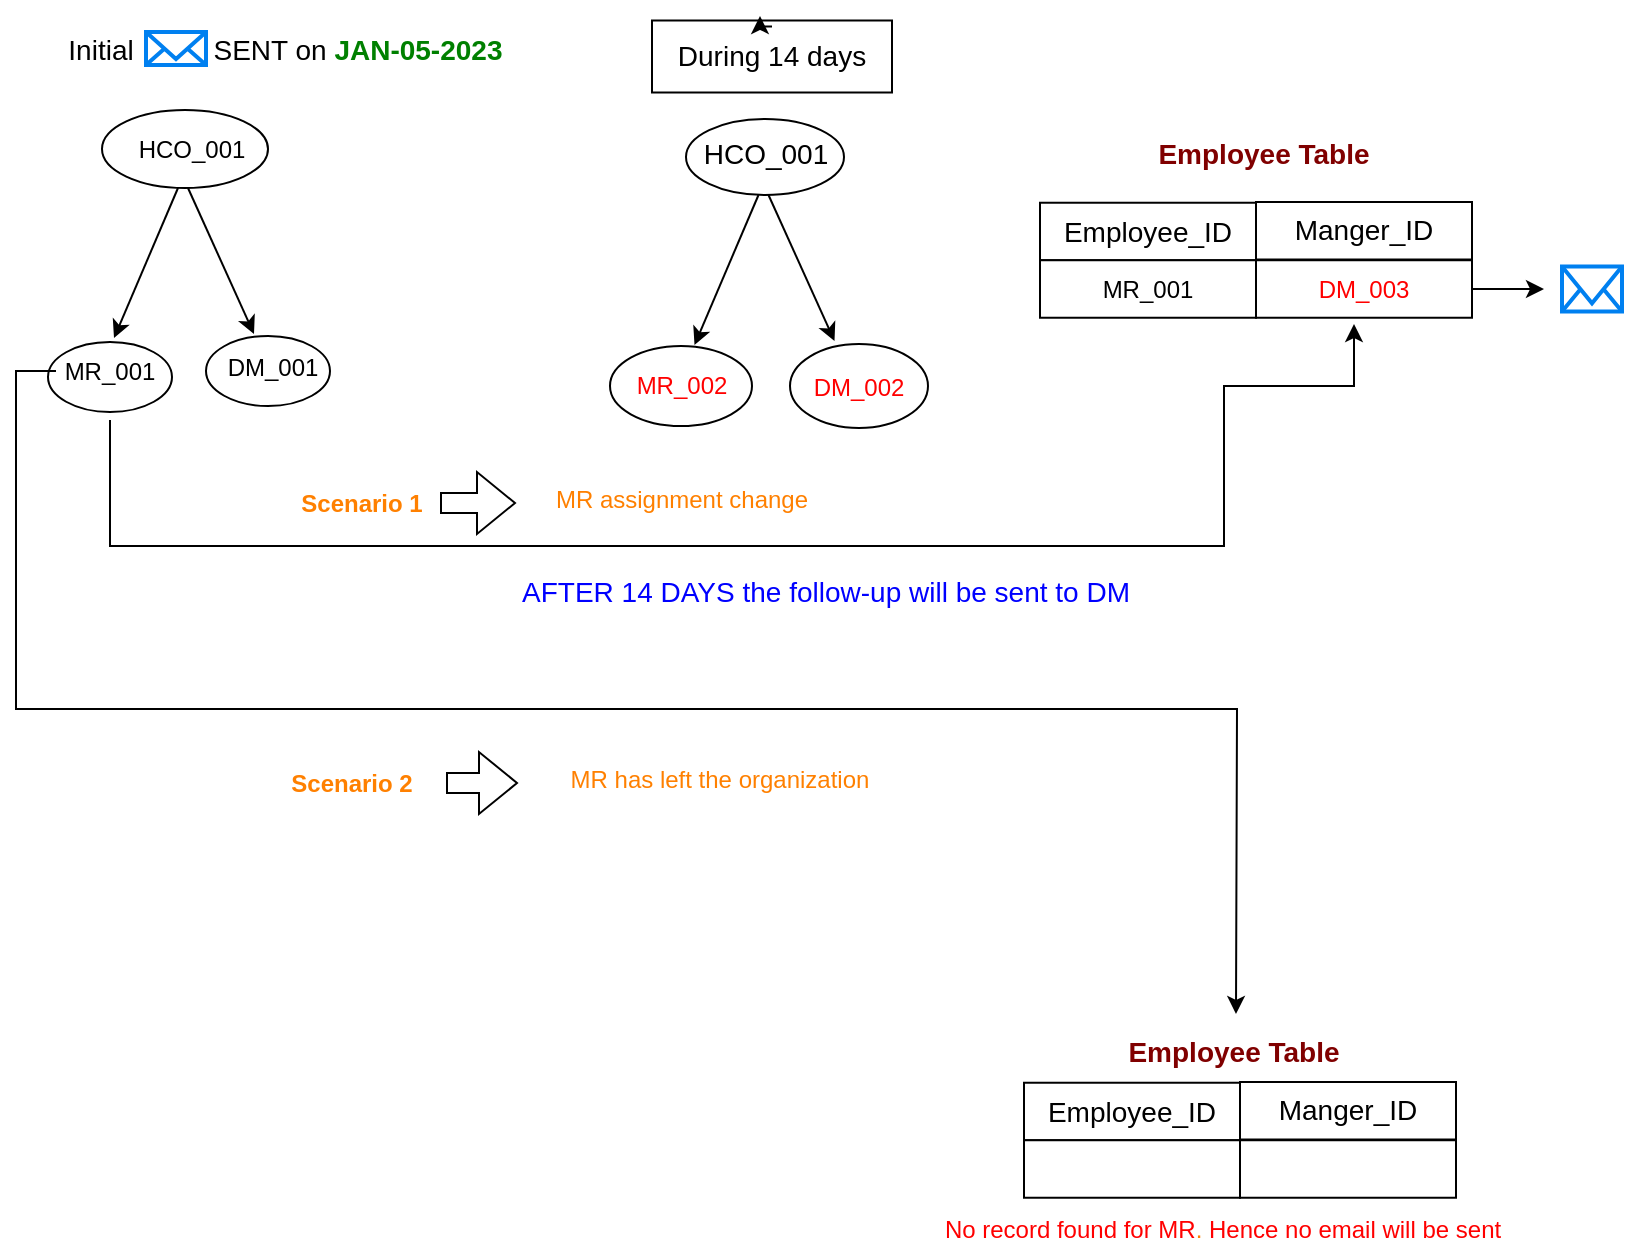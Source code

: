 <mxfile version="20.7.4" type="github">
  <diagram id="cPP8uyDvMr9w4AtACVv2" name="Page-1">
    <mxGraphModel dx="2284" dy="788" grid="0" gridSize="10" guides="1" tooltips="1" connect="1" arrows="1" fold="1" page="1" pageScale="1" pageWidth="850" pageHeight="1100" math="0" shadow="0">
      <root>
        <mxCell id="0" />
        <mxCell id="1" parent="0" />
        <mxCell id="47PZhOhdp5GFQi7_rv8r-1" value="" style="ellipse;whiteSpace=wrap;html=1;" vertex="1" parent="1">
          <mxGeometry x="29" y="92" width="83" height="39" as="geometry" />
        </mxCell>
        <mxCell id="47PZhOhdp5GFQi7_rv8r-2" value="HCO_001" style="text;html=1;strokeColor=none;fillColor=none;align=center;verticalAlign=middle;whiteSpace=wrap;rounded=0;" vertex="1" parent="1">
          <mxGeometry x="44" y="96.5" width="60" height="30" as="geometry" />
        </mxCell>
        <mxCell id="47PZhOhdp5GFQi7_rv8r-3" value="" style="endArrow=classic;html=1;rounded=0;" edge="1" parent="1">
          <mxGeometry width="50" height="50" relative="1" as="geometry">
            <mxPoint x="72" y="131" as="sourcePoint" />
            <mxPoint x="105" y="204" as="targetPoint" />
          </mxGeometry>
        </mxCell>
        <mxCell id="47PZhOhdp5GFQi7_rv8r-4" value="" style="endArrow=classic;html=1;rounded=0;" edge="1" parent="1">
          <mxGeometry x="0.247" y="26" width="50" height="50" relative="1" as="geometry">
            <mxPoint x="67" y="131" as="sourcePoint" />
            <mxPoint x="35" y="206" as="targetPoint" />
            <mxPoint as="offset" />
          </mxGeometry>
        </mxCell>
        <mxCell id="47PZhOhdp5GFQi7_rv8r-7" value="" style="ellipse;whiteSpace=wrap;html=1;" vertex="1" parent="1">
          <mxGeometry x="2" y="208" width="62" height="35" as="geometry" />
        </mxCell>
        <mxCell id="47PZhOhdp5GFQi7_rv8r-8" value="" style="ellipse;whiteSpace=wrap;html=1;" vertex="1" parent="1">
          <mxGeometry x="81" y="205" width="62" height="35" as="geometry" />
        </mxCell>
        <mxCell id="47PZhOhdp5GFQi7_rv8r-46" style="edgeStyle=orthogonalEdgeStyle;rounded=0;orthogonalLoop=1;jettySize=auto;html=1;fontSize=14;fontColor=#000000;" edge="1" parent="1">
          <mxGeometry relative="1" as="geometry">
            <mxPoint x="33" y="247" as="sourcePoint" />
            <mxPoint x="655" y="199" as="targetPoint" />
            <Array as="points">
              <mxPoint x="33" y="310" />
              <mxPoint x="590" y="310" />
              <mxPoint x="590" y="230" />
              <mxPoint x="655" y="230" />
            </Array>
          </mxGeometry>
        </mxCell>
        <mxCell id="47PZhOhdp5GFQi7_rv8r-70" style="edgeStyle=orthogonalEdgeStyle;rounded=0;orthogonalLoop=1;jettySize=auto;html=1;exitX=0;exitY=0.5;exitDx=0;exitDy=0;fontSize=12;fontColor=#ff0000;" edge="1" parent="1" source="47PZhOhdp5GFQi7_rv8r-9">
          <mxGeometry relative="1" as="geometry">
            <mxPoint x="596" y="544" as="targetPoint" />
          </mxGeometry>
        </mxCell>
        <mxCell id="47PZhOhdp5GFQi7_rv8r-9" value="MR_001" style="text;html=1;strokeColor=none;fillColor=none;align=center;verticalAlign=middle;whiteSpace=wrap;rounded=0;" vertex="1" parent="1">
          <mxGeometry x="6" y="206" width="54" height="33" as="geometry" />
        </mxCell>
        <mxCell id="47PZhOhdp5GFQi7_rv8r-10" value="DM_001" style="text;html=1;strokeColor=none;fillColor=none;align=center;verticalAlign=middle;whiteSpace=wrap;rounded=0;" vertex="1" parent="1">
          <mxGeometry x="86" y="205" width="57" height="32" as="geometry" />
        </mxCell>
        <mxCell id="47PZhOhdp5GFQi7_rv8r-13" value="" style="html=1;verticalLabelPosition=bottom;align=center;labelBackgroundColor=#ffffff;verticalAlign=top;strokeWidth=2;strokeColor=#0080F0;shadow=0;dashed=0;shape=mxgraph.ios7.icons.mail;" vertex="1" parent="1">
          <mxGeometry x="51" y="53" width="30" height="16.5" as="geometry" />
        </mxCell>
        <mxCell id="47PZhOhdp5GFQi7_rv8r-14" value="&lt;font style=&quot;font-size: 14px;&quot;&gt;Initial&lt;/font&gt;" style="text;html=1;align=center;verticalAlign=middle;resizable=0;points=[];autosize=1;strokeColor=none;fillColor=none;" vertex="1" parent="1">
          <mxGeometry x="3" y="47.25" width="50" height="29" as="geometry" />
        </mxCell>
        <mxCell id="47PZhOhdp5GFQi7_rv8r-15" value="SENT on &lt;b&gt;&lt;font color=&quot;#008000&quot;&gt;JAN-05-2023&lt;/font&gt;&lt;/b&gt;" style="text;html=1;strokeColor=none;fillColor=none;align=center;verticalAlign=middle;whiteSpace=wrap;rounded=0;fontSize=14;" vertex="1" parent="1">
          <mxGeometry x="81" y="47.25" width="152" height="30" as="geometry" />
        </mxCell>
        <mxCell id="47PZhOhdp5GFQi7_rv8r-23" value="" style="rounded=0;whiteSpace=wrap;html=1;fontSize=14;" vertex="1" parent="1">
          <mxGeometry x="304" y="47.25" width="120" height="36" as="geometry" />
        </mxCell>
        <mxCell id="47PZhOhdp5GFQi7_rv8r-25" style="edgeStyle=orthogonalEdgeStyle;rounded=0;orthogonalLoop=1;jettySize=auto;html=1;exitX=0.5;exitY=0;exitDx=0;exitDy=0;fontSize=14;" edge="1" parent="1" source="47PZhOhdp5GFQi7_rv8r-24">
          <mxGeometry relative="1" as="geometry">
            <mxPoint x="358" y="45" as="targetPoint" />
          </mxGeometry>
        </mxCell>
        <mxCell id="47PZhOhdp5GFQi7_rv8r-24" value="During 14 days" style="text;html=1;strokeColor=none;fillColor=none;align=center;verticalAlign=middle;whiteSpace=wrap;rounded=0;fontSize=14;" vertex="1" parent="1">
          <mxGeometry x="292" y="50.25" width="144" height="30" as="geometry" />
        </mxCell>
        <mxCell id="47PZhOhdp5GFQi7_rv8r-26" value="" style="ellipse;whiteSpace=wrap;html=1;fontSize=14;" vertex="1" parent="1">
          <mxGeometry x="321" y="96.5" width="79" height="38" as="geometry" />
        </mxCell>
        <mxCell id="47PZhOhdp5GFQi7_rv8r-27" value="HCO_001" style="text;html=1;strokeColor=none;fillColor=none;align=center;verticalAlign=middle;whiteSpace=wrap;rounded=0;fontSize=14;" vertex="1" parent="1">
          <mxGeometry x="331.5" y="100.5" width="57.5" height="26.5" as="geometry" />
        </mxCell>
        <mxCell id="47PZhOhdp5GFQi7_rv8r-28" value="" style="endArrow=classic;html=1;rounded=0;" edge="1" parent="1">
          <mxGeometry x="1" y="254" width="50" height="50" relative="1" as="geometry">
            <mxPoint x="362.25" y="134.5" as="sourcePoint" />
            <mxPoint x="395.25" y="207.5" as="targetPoint" />
            <mxPoint x="17" y="51" as="offset" />
          </mxGeometry>
        </mxCell>
        <mxCell id="47PZhOhdp5GFQi7_rv8r-29" value="" style="endArrow=classic;html=1;rounded=0;" edge="1" parent="1">
          <mxGeometry x="0.247" y="26" width="50" height="50" relative="1" as="geometry">
            <mxPoint x="357.25" y="134.5" as="sourcePoint" />
            <mxPoint x="325.25" y="209.5" as="targetPoint" />
            <mxPoint as="offset" />
          </mxGeometry>
        </mxCell>
        <mxCell id="47PZhOhdp5GFQi7_rv8r-30" value="" style="ellipse;whiteSpace=wrap;html=1;fontSize=14;" vertex="1" parent="1">
          <mxGeometry x="283" y="210" width="71" height="40" as="geometry" />
        </mxCell>
        <mxCell id="47PZhOhdp5GFQi7_rv8r-31" value="" style="ellipse;whiteSpace=wrap;html=1;fontSize=14;" vertex="1" parent="1">
          <mxGeometry x="373" y="209" width="69" height="42" as="geometry" />
        </mxCell>
        <mxCell id="47PZhOhdp5GFQi7_rv8r-34" value="MR_002" style="text;html=1;strokeColor=none;fillColor=none;align=center;verticalAlign=middle;whiteSpace=wrap;rounded=0;fontColor=#ff0000;" vertex="1" parent="1">
          <mxGeometry x="292" y="213.5" width="54" height="33" as="geometry" />
        </mxCell>
        <mxCell id="47PZhOhdp5GFQi7_rv8r-35" value="DM_002" style="text;html=1;strokeColor=none;fillColor=none;align=center;verticalAlign=middle;whiteSpace=wrap;rounded=0;fontColor=#ff0000;" vertex="1" parent="1">
          <mxGeometry x="379" y="214.5" width="57" height="32" as="geometry" />
        </mxCell>
        <mxCell id="47PZhOhdp5GFQi7_rv8r-47" value="AFTER 14 DAYS the follow-up will be sent to DM" style="text;html=1;strokeColor=none;fillColor=none;align=center;verticalAlign=middle;whiteSpace=wrap;rounded=0;fontSize=14;fontColor=#0000FF;" vertex="1" parent="1">
          <mxGeometry x="219" y="318" width="344" height="30" as="geometry" />
        </mxCell>
        <mxCell id="47PZhOhdp5GFQi7_rv8r-65" value="Employee_ID" style="rounded=0;whiteSpace=wrap;html=1;fontSize=14;fontColor=#000000;" vertex="1" parent="1">
          <mxGeometry x="498" y="138.37" width="108" height="28.75" as="geometry" />
        </mxCell>
        <mxCell id="47PZhOhdp5GFQi7_rv8r-66" value="Manger_ID" style="rounded=0;whiteSpace=wrap;html=1;fontSize=14;fontColor=#000000;" vertex="1" parent="1">
          <mxGeometry x="606" y="138" width="108" height="28.75" as="geometry" />
        </mxCell>
        <mxCell id="47PZhOhdp5GFQi7_rv8r-67" value="&lt;font style=&quot;font-size: 12px;&quot;&gt;MR_001&lt;/font&gt;" style="rounded=0;whiteSpace=wrap;html=1;fontSize=14;fontColor=#000000;" vertex="1" parent="1">
          <mxGeometry x="498" y="167.12" width="108" height="28.75" as="geometry" />
        </mxCell>
        <mxCell id="47PZhOhdp5GFQi7_rv8r-87" style="edgeStyle=orthogonalEdgeStyle;rounded=0;orthogonalLoop=1;jettySize=auto;html=1;exitX=1;exitY=0.5;exitDx=0;exitDy=0;fontSize=12;fontColor=#ff8000;" edge="1" parent="1" source="47PZhOhdp5GFQi7_rv8r-68">
          <mxGeometry relative="1" as="geometry">
            <mxPoint x="750" y="181" as="targetPoint" />
          </mxGeometry>
        </mxCell>
        <mxCell id="47PZhOhdp5GFQi7_rv8r-68" value="&lt;font style=&quot;font-size: 12px;&quot; color=&quot;#ff0000&quot;&gt;DM_003&lt;/font&gt;" style="rounded=0;whiteSpace=wrap;html=1;fontSize=14;fontColor=#000000;" vertex="1" parent="1">
          <mxGeometry x="606" y="167.12" width="108" height="28.75" as="geometry" />
        </mxCell>
        <mxCell id="47PZhOhdp5GFQi7_rv8r-69" value="&lt;b&gt;&lt;font color=&quot;#800000&quot;&gt;Employee Table&lt;/font&gt;&lt;/b&gt;" style="text;html=1;strokeColor=none;fillColor=none;align=center;verticalAlign=middle;whiteSpace=wrap;rounded=0;fontSize=14;fontColor=#ff0000;" vertex="1" parent="1">
          <mxGeometry x="554" y="98.75" width="112" height="30" as="geometry" />
        </mxCell>
        <mxCell id="47PZhOhdp5GFQi7_rv8r-73" value="&lt;b&gt;Scenario 1 &lt;br&gt;&lt;/b&gt;" style="text;html=1;strokeColor=none;fillColor=none;align=center;verticalAlign=middle;whiteSpace=wrap;rounded=0;fontSize=12;fontColor=#ff8000;" vertex="1" parent="1">
          <mxGeometry x="117" y="274" width="84" height="30" as="geometry" />
        </mxCell>
        <mxCell id="47PZhOhdp5GFQi7_rv8r-74" value="" style="shape=flexArrow;endArrow=classic;html=1;rounded=0;fontSize=12;fontColor=#ff8000;" edge="1" parent="1">
          <mxGeometry width="50" height="50" relative="1" as="geometry">
            <mxPoint x="198" y="288.5" as="sourcePoint" />
            <mxPoint x="236" y="288.5" as="targetPoint" />
          </mxGeometry>
        </mxCell>
        <mxCell id="47PZhOhdp5GFQi7_rv8r-75" value="MR assignment change" style="text;html=1;strokeColor=none;fillColor=none;align=center;verticalAlign=middle;whiteSpace=wrap;rounded=0;fontSize=12;fontColor=#ff8000;" vertex="1" parent="1">
          <mxGeometry x="248.5" y="272" width="140" height="30" as="geometry" />
        </mxCell>
        <mxCell id="47PZhOhdp5GFQi7_rv8r-77" value="&lt;b&gt;Scenario 2&lt;br&gt;&lt;/b&gt;" style="text;html=1;strokeColor=none;fillColor=none;align=center;verticalAlign=middle;whiteSpace=wrap;rounded=0;fontSize=12;fontColor=#ff8000;" vertex="1" parent="1">
          <mxGeometry x="112" y="414" width="84" height="30" as="geometry" />
        </mxCell>
        <mxCell id="47PZhOhdp5GFQi7_rv8r-78" value="MR has left the organization" style="text;html=1;strokeColor=none;fillColor=none;align=center;verticalAlign=middle;whiteSpace=wrap;rounded=0;fontSize=12;fontColor=#ff8000;" vertex="1" parent="1">
          <mxGeometry x="243.5" y="412" width="187.5" height="30" as="geometry" />
        </mxCell>
        <mxCell id="47PZhOhdp5GFQi7_rv8r-80" value="" style="shape=flexArrow;endArrow=classic;html=1;rounded=0;fontSize=12;fontColor=#ff8000;" edge="1" parent="1">
          <mxGeometry width="50" height="50" relative="1" as="geometry">
            <mxPoint x="201" y="428.5" as="sourcePoint" />
            <mxPoint x="237" y="428.5" as="targetPoint" />
          </mxGeometry>
        </mxCell>
        <mxCell id="47PZhOhdp5GFQi7_rv8r-81" value="Employee_ID" style="rounded=0;whiteSpace=wrap;html=1;fontSize=14;fontColor=#000000;" vertex="1" parent="1">
          <mxGeometry x="490" y="578.37" width="108" height="28.75" as="geometry" />
        </mxCell>
        <mxCell id="47PZhOhdp5GFQi7_rv8r-82" value="Manger_ID" style="rounded=0;whiteSpace=wrap;html=1;fontSize=14;fontColor=#000000;" vertex="1" parent="1">
          <mxGeometry x="598" y="578" width="108" height="28.75" as="geometry" />
        </mxCell>
        <mxCell id="47PZhOhdp5GFQi7_rv8r-83" value="" style="rounded=0;whiteSpace=wrap;html=1;fontSize=14;fontColor=#000000;" vertex="1" parent="1">
          <mxGeometry x="490" y="607.12" width="108" height="28.75" as="geometry" />
        </mxCell>
        <mxCell id="47PZhOhdp5GFQi7_rv8r-84" value="" style="rounded=0;whiteSpace=wrap;html=1;fontSize=14;fontColor=#000000;" vertex="1" parent="1">
          <mxGeometry x="598" y="607.12" width="108" height="28.75" as="geometry" />
        </mxCell>
        <mxCell id="47PZhOhdp5GFQi7_rv8r-86" value="&lt;font color=&quot;#ff0000&quot;&gt;No record found for MR&lt;/font&gt;. &lt;font color=&quot;#FF0000&quot;&gt;Hence no email will be sent&lt;/font&gt;" style="text;html=1;align=center;verticalAlign=middle;resizable=0;points=[];autosize=1;strokeColor=none;fillColor=none;fontSize=12;fontColor=#ff8000;" vertex="1" parent="1">
          <mxGeometry x="438" y="639" width="302" height="26" as="geometry" />
        </mxCell>
        <mxCell id="47PZhOhdp5GFQi7_rv8r-88" value="" style="html=1;verticalLabelPosition=bottom;align=center;labelBackgroundColor=#ffffff;verticalAlign=top;strokeWidth=2;strokeColor=#0080F0;shadow=0;dashed=0;shape=mxgraph.ios7.icons.mail;fontSize=12;fontColor=#ff8000;" vertex="1" parent="1">
          <mxGeometry x="759" y="170.25" width="30" height="22.5" as="geometry" />
        </mxCell>
        <mxCell id="47PZhOhdp5GFQi7_rv8r-89" value="&lt;b&gt;&lt;font color=&quot;#800000&quot;&gt;Employee Table&lt;/font&gt;&lt;/b&gt;" style="text;html=1;strokeColor=none;fillColor=none;align=center;verticalAlign=middle;whiteSpace=wrap;rounded=0;fontSize=14;fontColor=#ff0000;" vertex="1" parent="1">
          <mxGeometry x="539" y="548" width="112" height="30" as="geometry" />
        </mxCell>
      </root>
    </mxGraphModel>
  </diagram>
</mxfile>

